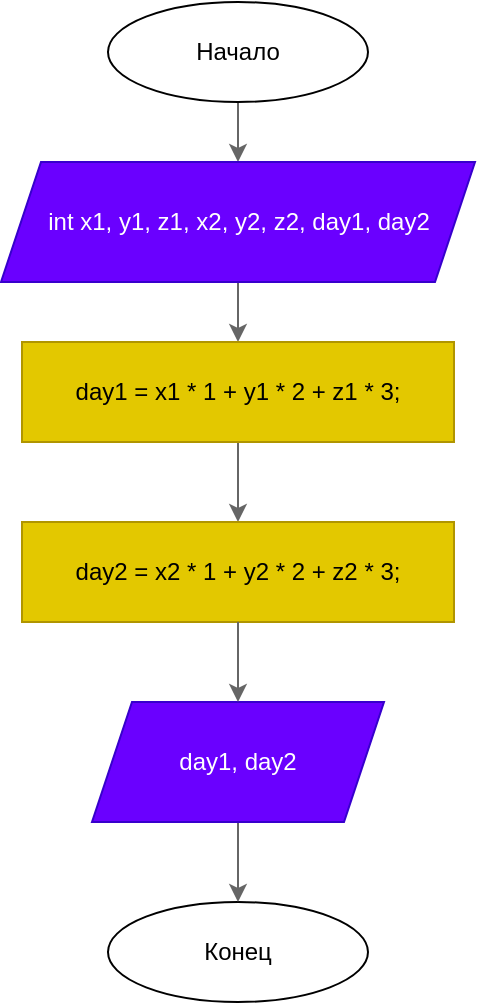 <mxfile version="28.2.4">
  <diagram name="Overtime Flow" id="CfGURqwK-aCOU_pGmiHs">
    <mxGraphModel dx="1287" dy="708" grid="1" gridSize="10" guides="1" tooltips="1" connect="1" arrows="1" fold="1" page="1" pageScale="1" pageWidth="827" pageHeight="1169" math="0" shadow="0">
      <root>
        <mxCell id="0" />
        <mxCell id="1" parent="0" />
        <mxCell id="77eq-0ctrM8wVugaJ-3Z-1" style="edgeStyle=orthogonalEdgeStyle;rounded=0;orthogonalLoop=1;jettySize=auto;html=1;fillColor=#f5f5f5;strokeColor=#666666;gradientColor=#b3b3b3;" parent="1" source="77eq-0ctrM8wVugaJ-3Z-2" target="77eq-0ctrM8wVugaJ-3Z-4" edge="1">
          <mxGeometry relative="1" as="geometry" />
        </mxCell>
        <mxCell id="77eq-0ctrM8wVugaJ-3Z-2" value="Начало" style="ellipse;whiteSpace=wrap;html=1;" parent="1" vertex="1">
          <mxGeometry x="349" y="90" width="130" height="50" as="geometry" />
        </mxCell>
        <mxCell id="77eq-0ctrM8wVugaJ-3Z-3" style="edgeStyle=orthogonalEdgeStyle;rounded=0;orthogonalLoop=1;jettySize=auto;html=1;fillColor=#f5f5f5;strokeColor=#666666;gradientColor=#b3b3b3;" parent="1" source="77eq-0ctrM8wVugaJ-3Z-4" target="77eq-0ctrM8wVugaJ-3Z-6" edge="1">
          <mxGeometry relative="1" as="geometry" />
        </mxCell>
        <mxCell id="77eq-0ctrM8wVugaJ-3Z-4" value="int x1, y1, z1, x2, y2, z2, day1, day2" style="shape=parallelogram;perimeter=parallelogramPerimeter;whiteSpace=wrap;html=1;fixedSize=1;fillColor=#6a00ff;strokeColor=#3700CC;fontColor=#ffffff;" parent="1" vertex="1">
          <mxGeometry x="295.5" y="170" width="237" height="60" as="geometry" />
        </mxCell>
        <mxCell id="77eq-0ctrM8wVugaJ-3Z-5" style="edgeStyle=orthogonalEdgeStyle;rounded=0;orthogonalLoop=1;jettySize=auto;html=1;fillColor=#f5f5f5;strokeColor=#666666;gradientColor=#b3b3b3;" parent="1" source="77eq-0ctrM8wVugaJ-3Z-6" target="77eq-0ctrM8wVugaJ-3Z-9" edge="1">
          <mxGeometry relative="1" as="geometry" />
        </mxCell>
        <mxCell id="77eq-0ctrM8wVugaJ-3Z-6" value="day1 = x1 * 1 + y1 * 2 + z1 * 3;" style="rounded=0;whiteSpace=wrap;html=1;fillColor=#e3c800;fontColor=#000000;strokeColor=#B09500;" parent="1" vertex="1">
          <mxGeometry x="306" y="260" width="216" height="50" as="geometry" />
        </mxCell>
        <mxCell id="77eq-0ctrM8wVugaJ-3Z-7" value="Конец" style="ellipse;whiteSpace=wrap;html=1;" parent="1" vertex="1">
          <mxGeometry x="349" y="540" width="130" height="50" as="geometry" />
        </mxCell>
        <mxCell id="77eq-0ctrM8wVugaJ-3Z-9" value="day2 = x2 * 1 + y2 * 2 + z2 * 3;" style="rounded=0;whiteSpace=wrap;html=1;fillColor=#e3c800;fontColor=#000000;strokeColor=#B09500;" parent="1" vertex="1">
          <mxGeometry x="306" y="350" width="216" height="50" as="geometry" />
        </mxCell>
        <mxCell id="77eq-0ctrM8wVugaJ-3Z-10" style="edgeStyle=orthogonalEdgeStyle;rounded=0;orthogonalLoop=1;jettySize=auto;html=1;fillColor=#f5f5f5;strokeColor=#666666;gradientColor=#b3b3b3;" parent="1" source="77eq-0ctrM8wVugaJ-3Z-11" target="77eq-0ctrM8wVugaJ-3Z-7" edge="1">
          <mxGeometry relative="1" as="geometry" />
        </mxCell>
        <mxCell id="77eq-0ctrM8wVugaJ-3Z-11" value="day1, day2" style="shape=parallelogram;perimeter=parallelogramPerimeter;whiteSpace=wrap;html=1;fixedSize=1;fillColor=#6a00ff;fontColor=#ffffff;strokeColor=#3700CC;" parent="1" vertex="1">
          <mxGeometry x="341" y="440" width="146" height="60" as="geometry" />
        </mxCell>
        <mxCell id="ZDVeBoMT1hru6j4zp7WR-2" style="edgeStyle=orthogonalEdgeStyle;rounded=0;orthogonalLoop=1;jettySize=auto;html=1;fillColor=#f5f5f5;strokeColor=#666666;gradientColor=#b3b3b3;entryX=0.5;entryY=0;entryDx=0;entryDy=0;" edge="1" parent="1" source="77eq-0ctrM8wVugaJ-3Z-9" target="77eq-0ctrM8wVugaJ-3Z-11">
          <mxGeometry relative="1" as="geometry">
            <mxPoint x="410" y="410" as="sourcePoint" />
            <mxPoint x="410" y="450" as="targetPoint" />
          </mxGeometry>
        </mxCell>
      </root>
    </mxGraphModel>
  </diagram>
</mxfile>
